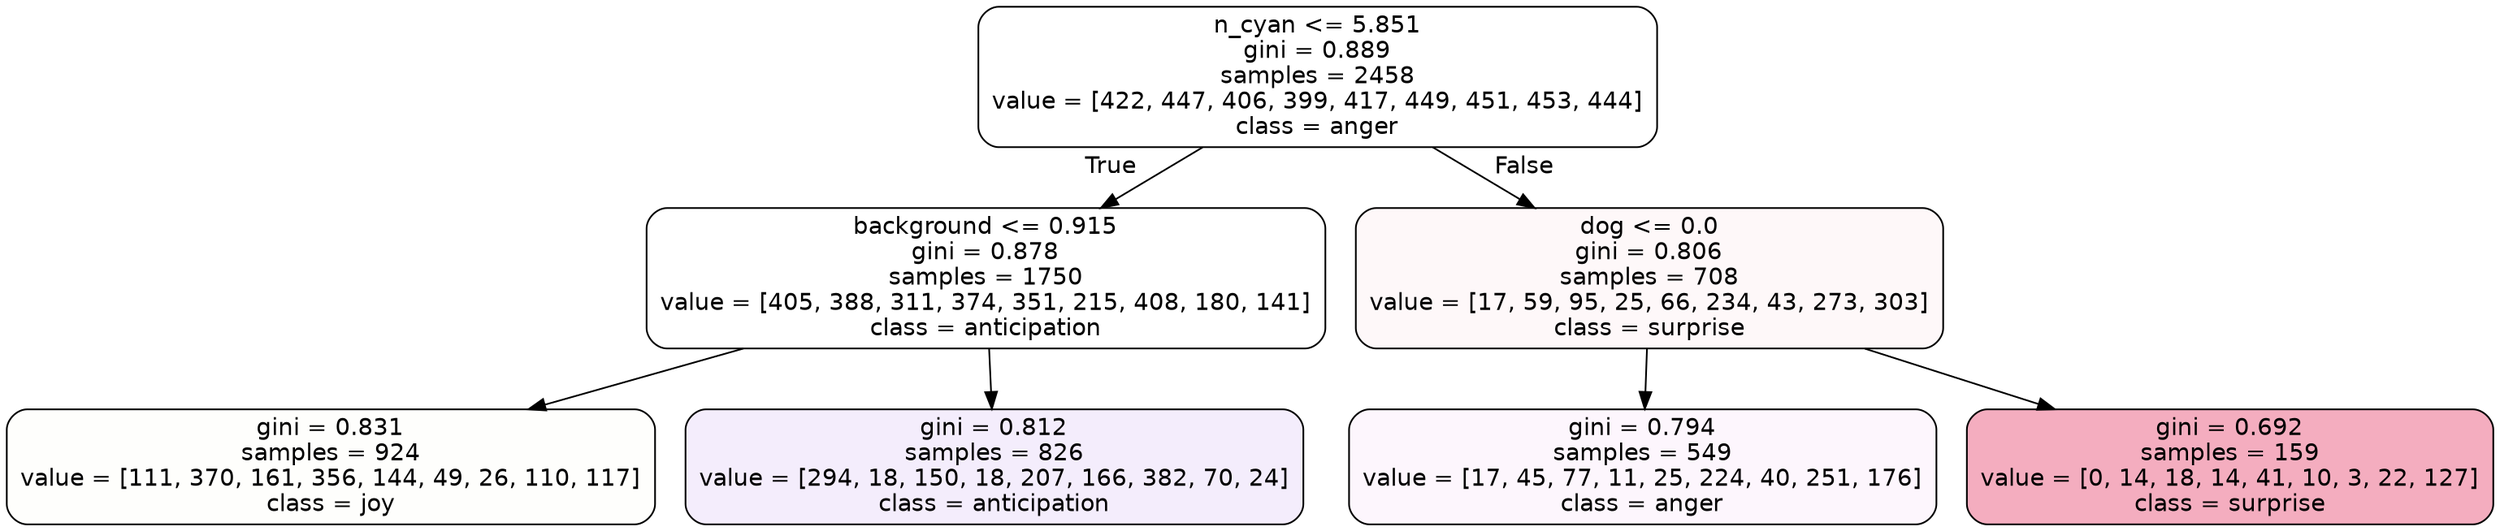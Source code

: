 digraph Tree {
node [shape=box, style="filled, rounded", color="black", fontname=helvetica] ;
edge [fontname=helvetica] ;
0 [label="n_cyan <= 5.851\ngini = 0.889\nsamples = 2458\nvalue = [422, 447, 406, 399, 417, 449, 451, 453, 444]\nclass = anger", fillcolor="#e539d700"] ;
1 [label="background <= 0.915\ngini = 0.878\nsamples = 1750\nvalue = [405, 388, 311, 374, 351, 215, 408, 180, 141]\nclass = anticipation", fillcolor="#8139e500"] ;
0 -> 1 [labeldistance=2.5, labelangle=45, headlabel="True"] ;
2 [label="gini = 0.831\nsamples = 924\nvalue = [111, 370, 161, 356, 144, 49, 26, 110, 117]\nclass = joy", fillcolor="#d7e53903"] ;
1 -> 2 ;
3 [label="gini = 0.812\nsamples = 826\nvalue = [294, 18, 150, 18, 207, 166, 382, 70, 24]\nclass = anticipation", fillcolor="#8139e516"] ;
1 -> 3 ;
4 [label="dog <= 0.0\ngini = 0.806\nsamples = 708\nvalue = [17, 59, 95, 25, 66, 234, 43, 273, 303]\nclass = surprise", fillcolor="#e5396409"] ;
0 -> 4 [labeldistance=2.5, labelangle=-45, headlabel="False"] ;
5 [label="gini = 0.794\nsamples = 549\nvalue = [17, 45, 77, 11, 25, 224, 40, 251, 176]\nclass = anger", fillcolor="#e539d70b"] ;
4 -> 5 ;
6 [label="gini = 0.692\nsamples = 159\nvalue = [0, 14, 18, 14, 41, 10, 3, 22, 127]\nclass = surprise", fillcolor="#e5396469"] ;
4 -> 6 ;
}